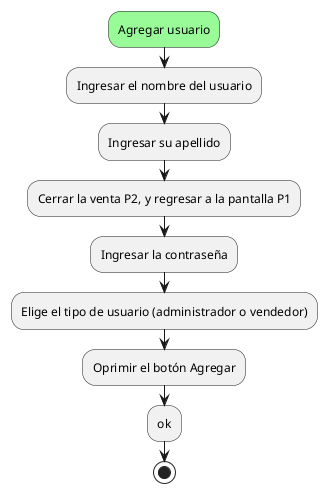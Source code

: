 @startuml
#palegreen:Agregar usuario;

:Ingresar el nombre del usuario;
:Ingresar su apellido;
:Cerrar la venta P2, y regresar a la pantalla P1;
:Ingresar la contraseña;
:Elige el tipo de usuario (administrador o vendedor);
:Oprimir el botón Agregar;
:ok;
stop

@enduml
